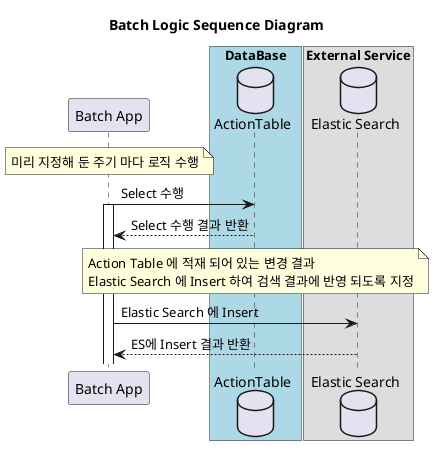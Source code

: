 @startuml

title Batch Logic Sequence Diagram


participant "Batch App" as BA

box "DataBase" #LightBlue
    database "ActionTable" as AT
end box


box "External Service"
    database "Elastic Search" as ES
end box

note over BA
    미리 지정해 둔 주기 마다 로직 수행
end note

BA-> AT: Select 수행
activate BA

AT --> BA: Select 수행 결과 반환

note over AT
    Action Table 에 적재 되어 있는 변경 결과
    Elastic Search 에 Insert 하여 검색 결과에 반영 되도록 지정
end note
BA -> ES: Elastic Search 에 Insert
ES --> BA: ES에 Insert 결과 반환
@enduml
